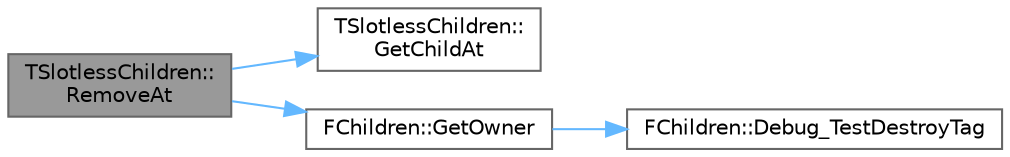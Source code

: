 digraph "TSlotlessChildren::RemoveAt"
{
 // INTERACTIVE_SVG=YES
 // LATEX_PDF_SIZE
  bgcolor="transparent";
  edge [fontname=Helvetica,fontsize=10,labelfontname=Helvetica,labelfontsize=10];
  node [fontname=Helvetica,fontsize=10,shape=box,height=0.2,width=0.4];
  rankdir="LR";
  Node1 [id="Node000001",label="TSlotlessChildren::\lRemoveAt",height=0.2,width=0.4,color="gray40", fillcolor="grey60", style="filled", fontcolor="black",tooltip=" "];
  Node1 -> Node2 [id="edge1_Node000001_Node000002",color="steelblue1",style="solid",tooltip=" "];
  Node2 [id="Node000002",label="TSlotlessChildren::\lGetChildAt",height=0.2,width=0.4,color="grey40", fillcolor="white", style="filled",URL="$db/dfb/classTSlotlessChildren.html#a3ad10438a3f26ea0991986fe2fbd72a8",tooltip=" "];
  Node1 -> Node3 [id="edge2_Node000001_Node000003",color="steelblue1",style="solid",tooltip=" "];
  Node3 [id="Node000003",label="FChildren::GetOwner",height=0.2,width=0.4,color="grey40", fillcolor="white", style="filled",URL="$d9/d92/classFChildren.html#aa79927782cd6e860a4218673b36cfef0",tooltip=" "];
  Node3 -> Node4 [id="edge3_Node000003_Node000004",color="steelblue1",style="solid",tooltip=" "];
  Node4 [id="Node000004",label="FChildren::Debug_TestDestroyTag",height=0.2,width=0.4,color="grey40", fillcolor="white", style="filled",URL="$d9/d92/classFChildren.html#ad1ab88ab5aa915452954b2839f5daeec",tooltip=" "];
}

